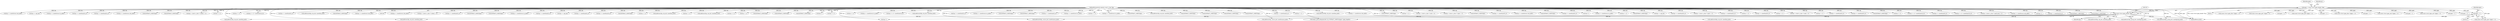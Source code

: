 digraph "0_tcpdump_26a6799b9ca80508c05cac7a9a3bef922991520b@pointer" {
"1000387" [label="(Call,pgm + 1)"];
"1000126" [label="(Call,pgm = (const struct pgm_header *)bp)"];
"1000128" [label="(Call,(const struct pgm_header *)bp)"];
"1000108" [label="(MethodParameterIn,register const u_char *bp)"];
"1000561" [label="(Call,bp += sizeof(struct in6_addr))"];
"1000108" [label="(MethodParameterIn,register const u_char *bp)"];
"1001962" [label="(MethodReturn,RET)"];
"1000699" [label="(Call,bp = (const u_char *) (rdata + 1))"];
"1001681" [label="(Call,bp += sizeof(uint32_t))"];
"1001115" [label="(Call,EXTRACT_32BITS(bp))"];
"1001187" [label="(Call,EXTRACT_32BITS(bp))"];
"1000794" [label="(Call,bp += sizeof(struct in_addr))"];
"1001125" [label="(Call,bp += sizeof(uint32_t))"];
"1001558" [label="(Call,bp += opt_len)"];
"1001308" [label="(Call,bp += sizeof(uint32_t))"];
"1000127" [label="(Identifier,pgm)"];
"1000514" [label="(Call,pgm + 1)"];
"1001089" [label="(Call,bp += sizeof(uint16_t))"];
"1001262" [label="(Call,EXTRACT_32BITS(bp))"];
"1001785" [label="(Call,bp += 2)"];
"1001830" [label="(Call,addrtostr(bp, nla_buf, sizeof(nla_buf)))"];
"1000675" [label="(Call,(const struct pgm_data *)(pgm + 1))"];
"1000128" [label="(Call,(const struct pgm_header *)bp)"];
"1001152" [label="(Call,bp += 2)"];
"1001719" [label="(Call,addrtostr(bp, nla_buf, sizeof(nla_buf)))"];
"1000789" [label="(Call,addrtostr(bp, group_buf, sizeof(group_buf)))"];
"1001325" [label="(Call,bp += 2)"];
"1001602" [label="(Call,bp += 2)"];
"1001443" [label="(Call,EXTRACT_32BITS(bp))"];
"1001131" [label="(Call,EXTRACT_32BITS(bp))"];
"1001511" [label="(Call,EXTRACT_32BITS(bp))"];
"1000948" [label="(Call,bp++)"];
"1001293" [label="(Call,bp += 2)"];
"1001110" [label="(Call,bp += 2)"];
"1000749" [label="(Call,bp += sizeof(struct in_addr))"];
"1001800" [label="(Call,bp += (2 * sizeof(uint16_t)))"];
"1001867" [label="(Call,addrtostr6(bp, nla_buf, sizeof(nla_buf)))"];
"1000927" [label="(Call,bp++)"];
"1001792" [label="(Call,bp += sizeof(uint32_t))"];
"1001367" [label="(Call,bp += sizeof(struct in_addr))"];
"1001220" [label="(Call,EXTRACT_32BITS(bp))"];
"1001330" [label="(Call,EXTRACT_16BITS(bp))"];
"1000591" [label="(Call,bp += sizeof(uint32_t))"];
"1000418" [label="(Call,bp += sizeof(struct in_addr))"];
"1001540" [label="(Call,bp += 2)"];
"1001835" [label="(Call,bp += sizeof(struct in_addr))"];
"1001687" [label="(Call,EXTRACT_16BITS(bp))"];
"1001362" [label="(Call,addrtostr(bp, nla_buf, sizeof(nla_buf)))"];
"1001306" [label="(Call,EXTRACT_32BITS(bp))"];
"1000780" [label="(Call,EXTRACT_16BITS(bp))"];
"1001254" [label="(Call,EXTRACT_32BITS(bp))"];
"1001798" [label="(Call,EXTRACT_16BITS(bp))"];
"1000640" [label="(Call,pgm + 1)"];
"1000413" [label="(Call,addrtostr(bp, nla_buf, sizeof(nla_buf)))"];
"1000716" [label="(Call,(const struct pgm_nak *)(pgm + 1))"];
"1001264" [label="(Call,bp += sizeof(uint32_t))"];
"1000677" [label="(Call,pgm + 1)"];
"1001472" [label="(Call,bp += 2)"];
"1000760" [label="(Call,addrtostr6(bp, source_buf, sizeof(source_buf)))"];
"1001756" [label="(Call,addrtostr6(bp, nla_buf, sizeof(nla_buf)))"];
"1000434" [label="(Call,bp += sizeof(struct in6_addr))"];
"1000389" [label="(Literal,1)"];
"1000744" [label="(Call,addrtostr(bp, source_buf, sizeof(source_buf)))"];
"1000863" [label="(Call,(const struct pgm_ack *)(pgm + 1))"];
"1000964" [label="(Call,EXTRACT_16BITS(bp))"];
"1001249" [label="(Call,bp += 2)"];
"1000881" [label="(Call,bp = (const u_char *) (ack + 1))"];
"1000393" [label="(Call,bp = (const u_char *) (spm + 1))"];
"1000589" [label="(Call,EXTRACT_32BITS(bp))"];
"1000126" [label="(Call,pgm = (const struct pgm_header *)bp)"];
"1000474" [label="(Call,pgm + 1)"];
"1000132" [label="(Identifier,ip)"];
"1001479" [label="(Call,bp += sizeof(uint32_t))"];
"1000765" [label="(Call,bp += sizeof(struct in6_addr))"];
"1001679" [label="(Call,EXTRACT_32BITS(bp))"];
"1001940" [label="(Call,zmtp1_print_datagram(ndo, bp, EXTRACT_16BITS(&pgm->pgm_length)))"];
"1000130" [label="(Identifier,bp)"];
"1001513" [label="(Call,bp += sizeof(uint32_t))"];
"1000385" [label="(Call,(const struct pgm_spm *)(pgm + 1))"];
"1001024" [label="(Call,bp++)"];
"1001724" [label="(Call,bp += sizeof(struct in_addr))"];
"1001674" [label="(Call,bp += 2)"];
"1001477" [label="(Call,EXTRACT_32BITS(bp))"];
"1001215" [label="(Call,bp += 2)"];
"1001642" [label="(Call,bp += opt_len)"];
"1000578" [label="(Call,bp += sizeof(uint32_t))"];
"1000520" [label="(Call,bp = (const u_char *) (polr + 1))"];
"1001300" [label="(Call,bp += sizeof(uint32_t))"];
"1001256" [label="(Call,bp += sizeof(uint32_t))"];
"1000387" [label="(Call,pgm + 1)"];
"1001626" [label="(Call,bp += 2)"];
"1000724" [label="(Call,bp = (const u_char *) (nak + 1))"];
"1001438" [label="(Call,bp += 2)"];
"1001222" [label="(Call,bp += sizeof(uint32_t))"];
"1001189" [label="(Call,bp += sizeof(uint32_t))"];
"1000718" [label="(Call,pgm + 1)"];
"1000576" [label="(Call,EXTRACT_32BITS(bp))"];
"1001506" [label="(Call,bp += 2)"];
"1001689" [label="(Call,bp += (2 * sizeof(uint16_t)))"];
"1000429" [label="(Call,addrtostr6(bp, nla_buf, sizeof(nla_buf)))"];
"1001133" [label="(Call,bp += sizeof(uint32_t))"];
"1000773" [label="(Call,bp += (2 * sizeof(uint16_t)))"];
"1000556" [label="(Call,addrtostr6(bp, nla_buf, sizeof(nla_buf)))"];
"1000496" [label="(Call,bp = (const u_char *) (poll_msg + 1))"];
"1001872" [label="(Call,bp += sizeof(struct in6_addr))"];
"1001019" [label="(Call,bp++)"];
"1000111" [label="(Block,)"];
"1000638" [label="(Call,(const struct pgm_data *)(pgm + 1))"];
"1000978" [label="(Call,bp += sizeof(uint16_t))"];
"1001087" [label="(Call,EXTRACT_16BITS(bp))"];
"1000602" [label="(Call,EXTRACT_32BITS(bp))"];
"1001761" [label="(Call,bp += sizeof(struct in6_addr))"];
"1001904" [label="(Call,bp += opt_len)"];
"1000545" [label="(Call,bp += sizeof(struct in_addr))"];
"1000604" [label="(Call,bp += sizeof(uint32_t))"];
"1001117" [label="(Call,bp += sizeof(uint32_t))"];
"1000810" [label="(Call,bp += sizeof(struct in6_addr))"];
"1000512" [label="(Call,(const struct pgm_polr *)(pgm + 1))"];
"1001298" [label="(Call,EXTRACT_32BITS(bp))"];
"1001790" [label="(Call,EXTRACT_32BITS(bp))"];
"1000662" [label="(Call,bp = (const u_char *) (odata + 1))"];
"1000865" [label="(Call,pgm + 1)"];
"1001662" [label="(Call,bp += 2)"];
"1000388" [label="(Identifier,pgm)"];
"1000540" [label="(Call,addrtostr(bp, nla_buf, sizeof(nla_buf)))"];
"1001578" [label="(Call,bp += 2)"];
"1001332" [label="(Call,bp += (2 * sizeof(uint16_t)))"];
"1000805" [label="(Call,addrtostr6(bp, group_buf, sizeof(group_buf)))"];
"1000472" [label="(Call,(const struct pgm_poll *)(pgm + 1))"];
"1001445" [label="(Call,bp += sizeof(uint32_t))"];
"1001399" [label="(Call,addrtostr6(bp, nla_buf, sizeof(nla_buf)))"];
"1001123" [label="(Call,EXTRACT_32BITS(bp))"];
"1001404" [label="(Call,bp += sizeof(struct in6_addr))"];
"1000387" -> "1000385"  [label="AST: "];
"1000387" -> "1000389"  [label="CFG: "];
"1000388" -> "1000387"  [label="AST: "];
"1000389" -> "1000387"  [label="AST: "];
"1000385" -> "1000387"  [label="CFG: "];
"1000387" -> "1001962"  [label="DDG: pgm"];
"1000126" -> "1000387"  [label="DDG: pgm"];
"1000126" -> "1000111"  [label="AST: "];
"1000126" -> "1000128"  [label="CFG: "];
"1000127" -> "1000126"  [label="AST: "];
"1000128" -> "1000126"  [label="AST: "];
"1000132" -> "1000126"  [label="CFG: "];
"1000126" -> "1001962"  [label="DDG: pgm"];
"1000126" -> "1001962"  [label="DDG: (const struct pgm_header *)bp"];
"1000128" -> "1000126"  [label="DDG: bp"];
"1000126" -> "1000385"  [label="DDG: pgm"];
"1000126" -> "1000472"  [label="DDG: pgm"];
"1000126" -> "1000474"  [label="DDG: pgm"];
"1000126" -> "1000512"  [label="DDG: pgm"];
"1000126" -> "1000514"  [label="DDG: pgm"];
"1000126" -> "1000638"  [label="DDG: pgm"];
"1000126" -> "1000640"  [label="DDG: pgm"];
"1000126" -> "1000675"  [label="DDG: pgm"];
"1000126" -> "1000677"  [label="DDG: pgm"];
"1000126" -> "1000716"  [label="DDG: pgm"];
"1000126" -> "1000718"  [label="DDG: pgm"];
"1000126" -> "1000863"  [label="DDG: pgm"];
"1000126" -> "1000865"  [label="DDG: pgm"];
"1000128" -> "1000130"  [label="CFG: "];
"1000129" -> "1000128"  [label="AST: "];
"1000130" -> "1000128"  [label="AST: "];
"1000128" -> "1001962"  [label="DDG: bp"];
"1000108" -> "1000128"  [label="DDG: bp"];
"1000128" -> "1000413"  [label="DDG: bp"];
"1000128" -> "1000429"  [label="DDG: bp"];
"1000128" -> "1000540"  [label="DDG: bp"];
"1000128" -> "1000556"  [label="DDG: bp"];
"1000128" -> "1000744"  [label="DDG: bp"];
"1000128" -> "1000760"  [label="DDG: bp"];
"1000128" -> "1000789"  [label="DDG: bp"];
"1000128" -> "1000805"  [label="DDG: bp"];
"1000128" -> "1000927"  [label="DDG: bp"];
"1000128" -> "1001940"  [label="DDG: bp"];
"1000108" -> "1000106"  [label="AST: "];
"1000108" -> "1001962"  [label="DDG: bp"];
"1000108" -> "1000393"  [label="DDG: bp"];
"1000108" -> "1000413"  [label="DDG: bp"];
"1000108" -> "1000418"  [label="DDG: bp"];
"1000108" -> "1000429"  [label="DDG: bp"];
"1000108" -> "1000434"  [label="DDG: bp"];
"1000108" -> "1000496"  [label="DDG: bp"];
"1000108" -> "1000520"  [label="DDG: bp"];
"1000108" -> "1000540"  [label="DDG: bp"];
"1000108" -> "1000545"  [label="DDG: bp"];
"1000108" -> "1000556"  [label="DDG: bp"];
"1000108" -> "1000561"  [label="DDG: bp"];
"1000108" -> "1000576"  [label="DDG: bp"];
"1000108" -> "1000578"  [label="DDG: bp"];
"1000108" -> "1000589"  [label="DDG: bp"];
"1000108" -> "1000591"  [label="DDG: bp"];
"1000108" -> "1000602"  [label="DDG: bp"];
"1000108" -> "1000604"  [label="DDG: bp"];
"1000108" -> "1000662"  [label="DDG: bp"];
"1000108" -> "1000699"  [label="DDG: bp"];
"1000108" -> "1000724"  [label="DDG: bp"];
"1000108" -> "1000744"  [label="DDG: bp"];
"1000108" -> "1000749"  [label="DDG: bp"];
"1000108" -> "1000760"  [label="DDG: bp"];
"1000108" -> "1000765"  [label="DDG: bp"];
"1000108" -> "1000773"  [label="DDG: bp"];
"1000108" -> "1000780"  [label="DDG: bp"];
"1000108" -> "1000789"  [label="DDG: bp"];
"1000108" -> "1000794"  [label="DDG: bp"];
"1000108" -> "1000805"  [label="DDG: bp"];
"1000108" -> "1000810"  [label="DDG: bp"];
"1000108" -> "1000881"  [label="DDG: bp"];
"1000108" -> "1000927"  [label="DDG: bp"];
"1000108" -> "1000948"  [label="DDG: bp"];
"1000108" -> "1000964"  [label="DDG: bp"];
"1000108" -> "1000978"  [label="DDG: bp"];
"1000108" -> "1001019"  [label="DDG: bp"];
"1000108" -> "1001024"  [label="DDG: bp"];
"1000108" -> "1001087"  [label="DDG: bp"];
"1000108" -> "1001089"  [label="DDG: bp"];
"1000108" -> "1001110"  [label="DDG: bp"];
"1000108" -> "1001115"  [label="DDG: bp"];
"1000108" -> "1001117"  [label="DDG: bp"];
"1000108" -> "1001123"  [label="DDG: bp"];
"1000108" -> "1001125"  [label="DDG: bp"];
"1000108" -> "1001131"  [label="DDG: bp"];
"1000108" -> "1001133"  [label="DDG: bp"];
"1000108" -> "1001152"  [label="DDG: bp"];
"1000108" -> "1001187"  [label="DDG: bp"];
"1000108" -> "1001189"  [label="DDG: bp"];
"1000108" -> "1001215"  [label="DDG: bp"];
"1000108" -> "1001220"  [label="DDG: bp"];
"1000108" -> "1001222"  [label="DDG: bp"];
"1000108" -> "1001249"  [label="DDG: bp"];
"1000108" -> "1001254"  [label="DDG: bp"];
"1000108" -> "1001256"  [label="DDG: bp"];
"1000108" -> "1001262"  [label="DDG: bp"];
"1000108" -> "1001264"  [label="DDG: bp"];
"1000108" -> "1001293"  [label="DDG: bp"];
"1000108" -> "1001298"  [label="DDG: bp"];
"1000108" -> "1001300"  [label="DDG: bp"];
"1000108" -> "1001306"  [label="DDG: bp"];
"1000108" -> "1001308"  [label="DDG: bp"];
"1000108" -> "1001325"  [label="DDG: bp"];
"1000108" -> "1001330"  [label="DDG: bp"];
"1000108" -> "1001332"  [label="DDG: bp"];
"1000108" -> "1001362"  [label="DDG: bp"];
"1000108" -> "1001367"  [label="DDG: bp"];
"1000108" -> "1001399"  [label="DDG: bp"];
"1000108" -> "1001404"  [label="DDG: bp"];
"1000108" -> "1001438"  [label="DDG: bp"];
"1000108" -> "1001443"  [label="DDG: bp"];
"1000108" -> "1001445"  [label="DDG: bp"];
"1000108" -> "1001472"  [label="DDG: bp"];
"1000108" -> "1001477"  [label="DDG: bp"];
"1000108" -> "1001479"  [label="DDG: bp"];
"1000108" -> "1001506"  [label="DDG: bp"];
"1000108" -> "1001511"  [label="DDG: bp"];
"1000108" -> "1001513"  [label="DDG: bp"];
"1000108" -> "1001540"  [label="DDG: bp"];
"1000108" -> "1001558"  [label="DDG: bp"];
"1000108" -> "1001578"  [label="DDG: bp"];
"1000108" -> "1001602"  [label="DDG: bp"];
"1000108" -> "1001626"  [label="DDG: bp"];
"1000108" -> "1001642"  [label="DDG: bp"];
"1000108" -> "1001662"  [label="DDG: bp"];
"1000108" -> "1001674"  [label="DDG: bp"];
"1000108" -> "1001679"  [label="DDG: bp"];
"1000108" -> "1001681"  [label="DDG: bp"];
"1000108" -> "1001687"  [label="DDG: bp"];
"1000108" -> "1001689"  [label="DDG: bp"];
"1000108" -> "1001719"  [label="DDG: bp"];
"1000108" -> "1001724"  [label="DDG: bp"];
"1000108" -> "1001756"  [label="DDG: bp"];
"1000108" -> "1001761"  [label="DDG: bp"];
"1000108" -> "1001785"  [label="DDG: bp"];
"1000108" -> "1001790"  [label="DDG: bp"];
"1000108" -> "1001792"  [label="DDG: bp"];
"1000108" -> "1001798"  [label="DDG: bp"];
"1000108" -> "1001800"  [label="DDG: bp"];
"1000108" -> "1001830"  [label="DDG: bp"];
"1000108" -> "1001835"  [label="DDG: bp"];
"1000108" -> "1001867"  [label="DDG: bp"];
"1000108" -> "1001872"  [label="DDG: bp"];
"1000108" -> "1001904"  [label="DDG: bp"];
"1000108" -> "1001940"  [label="DDG: bp"];
}

